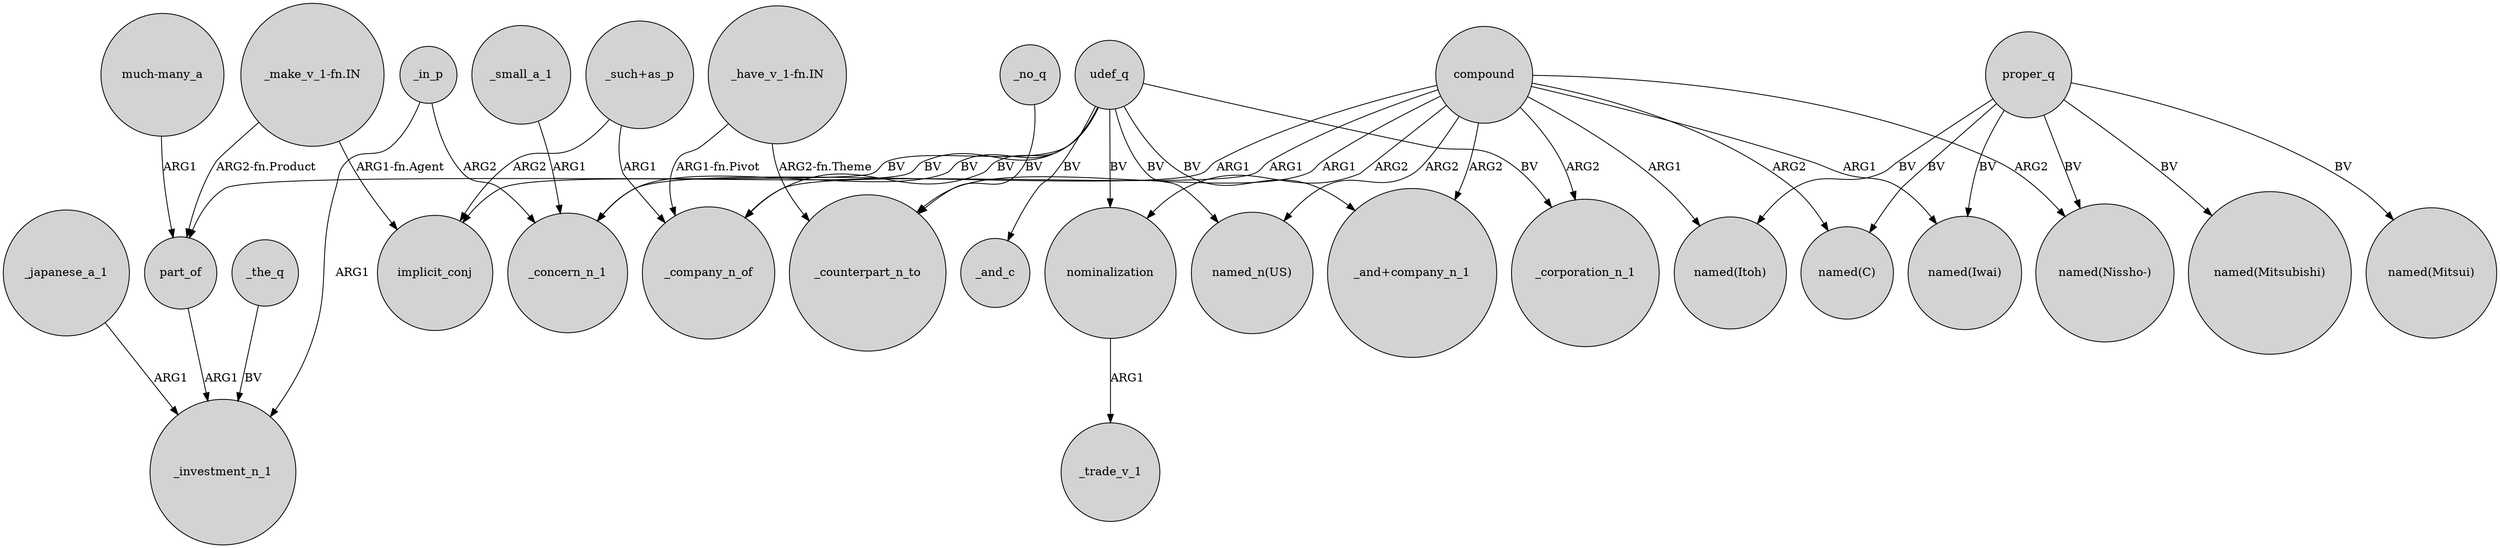digraph {
	node [shape=circle style=filled]
	udef_q -> part_of [label=BV]
	udef_q -> "named_n(US)" [label=BV]
	"_make_v_1-fn.IN" -> implicit_conj [label="ARG1-fn.Agent"]
	_no_q -> _counterpart_n_to [label=BV]
	"much-many_a" -> part_of [label=ARG1]
	compound -> _corporation_n_1 [label=ARG2]
	compound -> nominalization [label=ARG2]
	nominalization -> _trade_v_1 [label=ARG1]
	udef_q -> implicit_conj [label=BV]
	compound -> "named_n(US)" [label=ARG2]
	"_have_v_1-fn.IN" -> _counterpart_n_to [label="ARG2-fn.Theme"]
	proper_q -> "named(Itoh)" [label=BV]
	"_make_v_1-fn.IN" -> part_of [label="ARG2-fn.Product"]
	compound -> _company_n_of [label=ARG1]
	udef_q -> _corporation_n_1 [label=BV]
	compound -> "named(Iwai)" [label=ARG1]
	compound -> _counterpart_n_to [label=ARG1]
	compound -> "named(Itoh)" [label=ARG1]
	compound -> "_and+company_n_1" [label=ARG2]
	proper_q -> "named(Mitsubishi)" [label=BV]
	udef_q -> _concern_n_1 [label=BV]
	"_such+as_p" -> implicit_conj [label=ARG2]
	proper_q -> "named(Iwai)" [label=BV]
	udef_q -> nominalization [label=BV]
	"_such+as_p" -> _company_n_of [label=ARG1]
	_japanese_a_1 -> _investment_n_1 [label=ARG1]
	proper_q -> "named(C)" [label=BV]
	_in_p -> _concern_n_1 [label=ARG2]
	compound -> "named(Nissho-)" [label=ARG2]
	_the_q -> _investment_n_1 [label=BV]
	udef_q -> "_and+company_n_1" [label=BV]
	part_of -> _investment_n_1 [label=ARG1]
	compound -> "named(C)" [label=ARG2]
	udef_q -> _company_n_of [label=BV]
	"_have_v_1-fn.IN" -> _company_n_of [label="ARG1-fn.Pivot"]
	udef_q -> _and_c [label=BV]
	proper_q -> "named(Mitsui)" [label=BV]
	_in_p -> _investment_n_1 [label=ARG1]
	compound -> _concern_n_1 [label=ARG1]
	proper_q -> "named(Nissho-)" [label=BV]
	_small_a_1 -> _concern_n_1 [label=ARG1]
}
